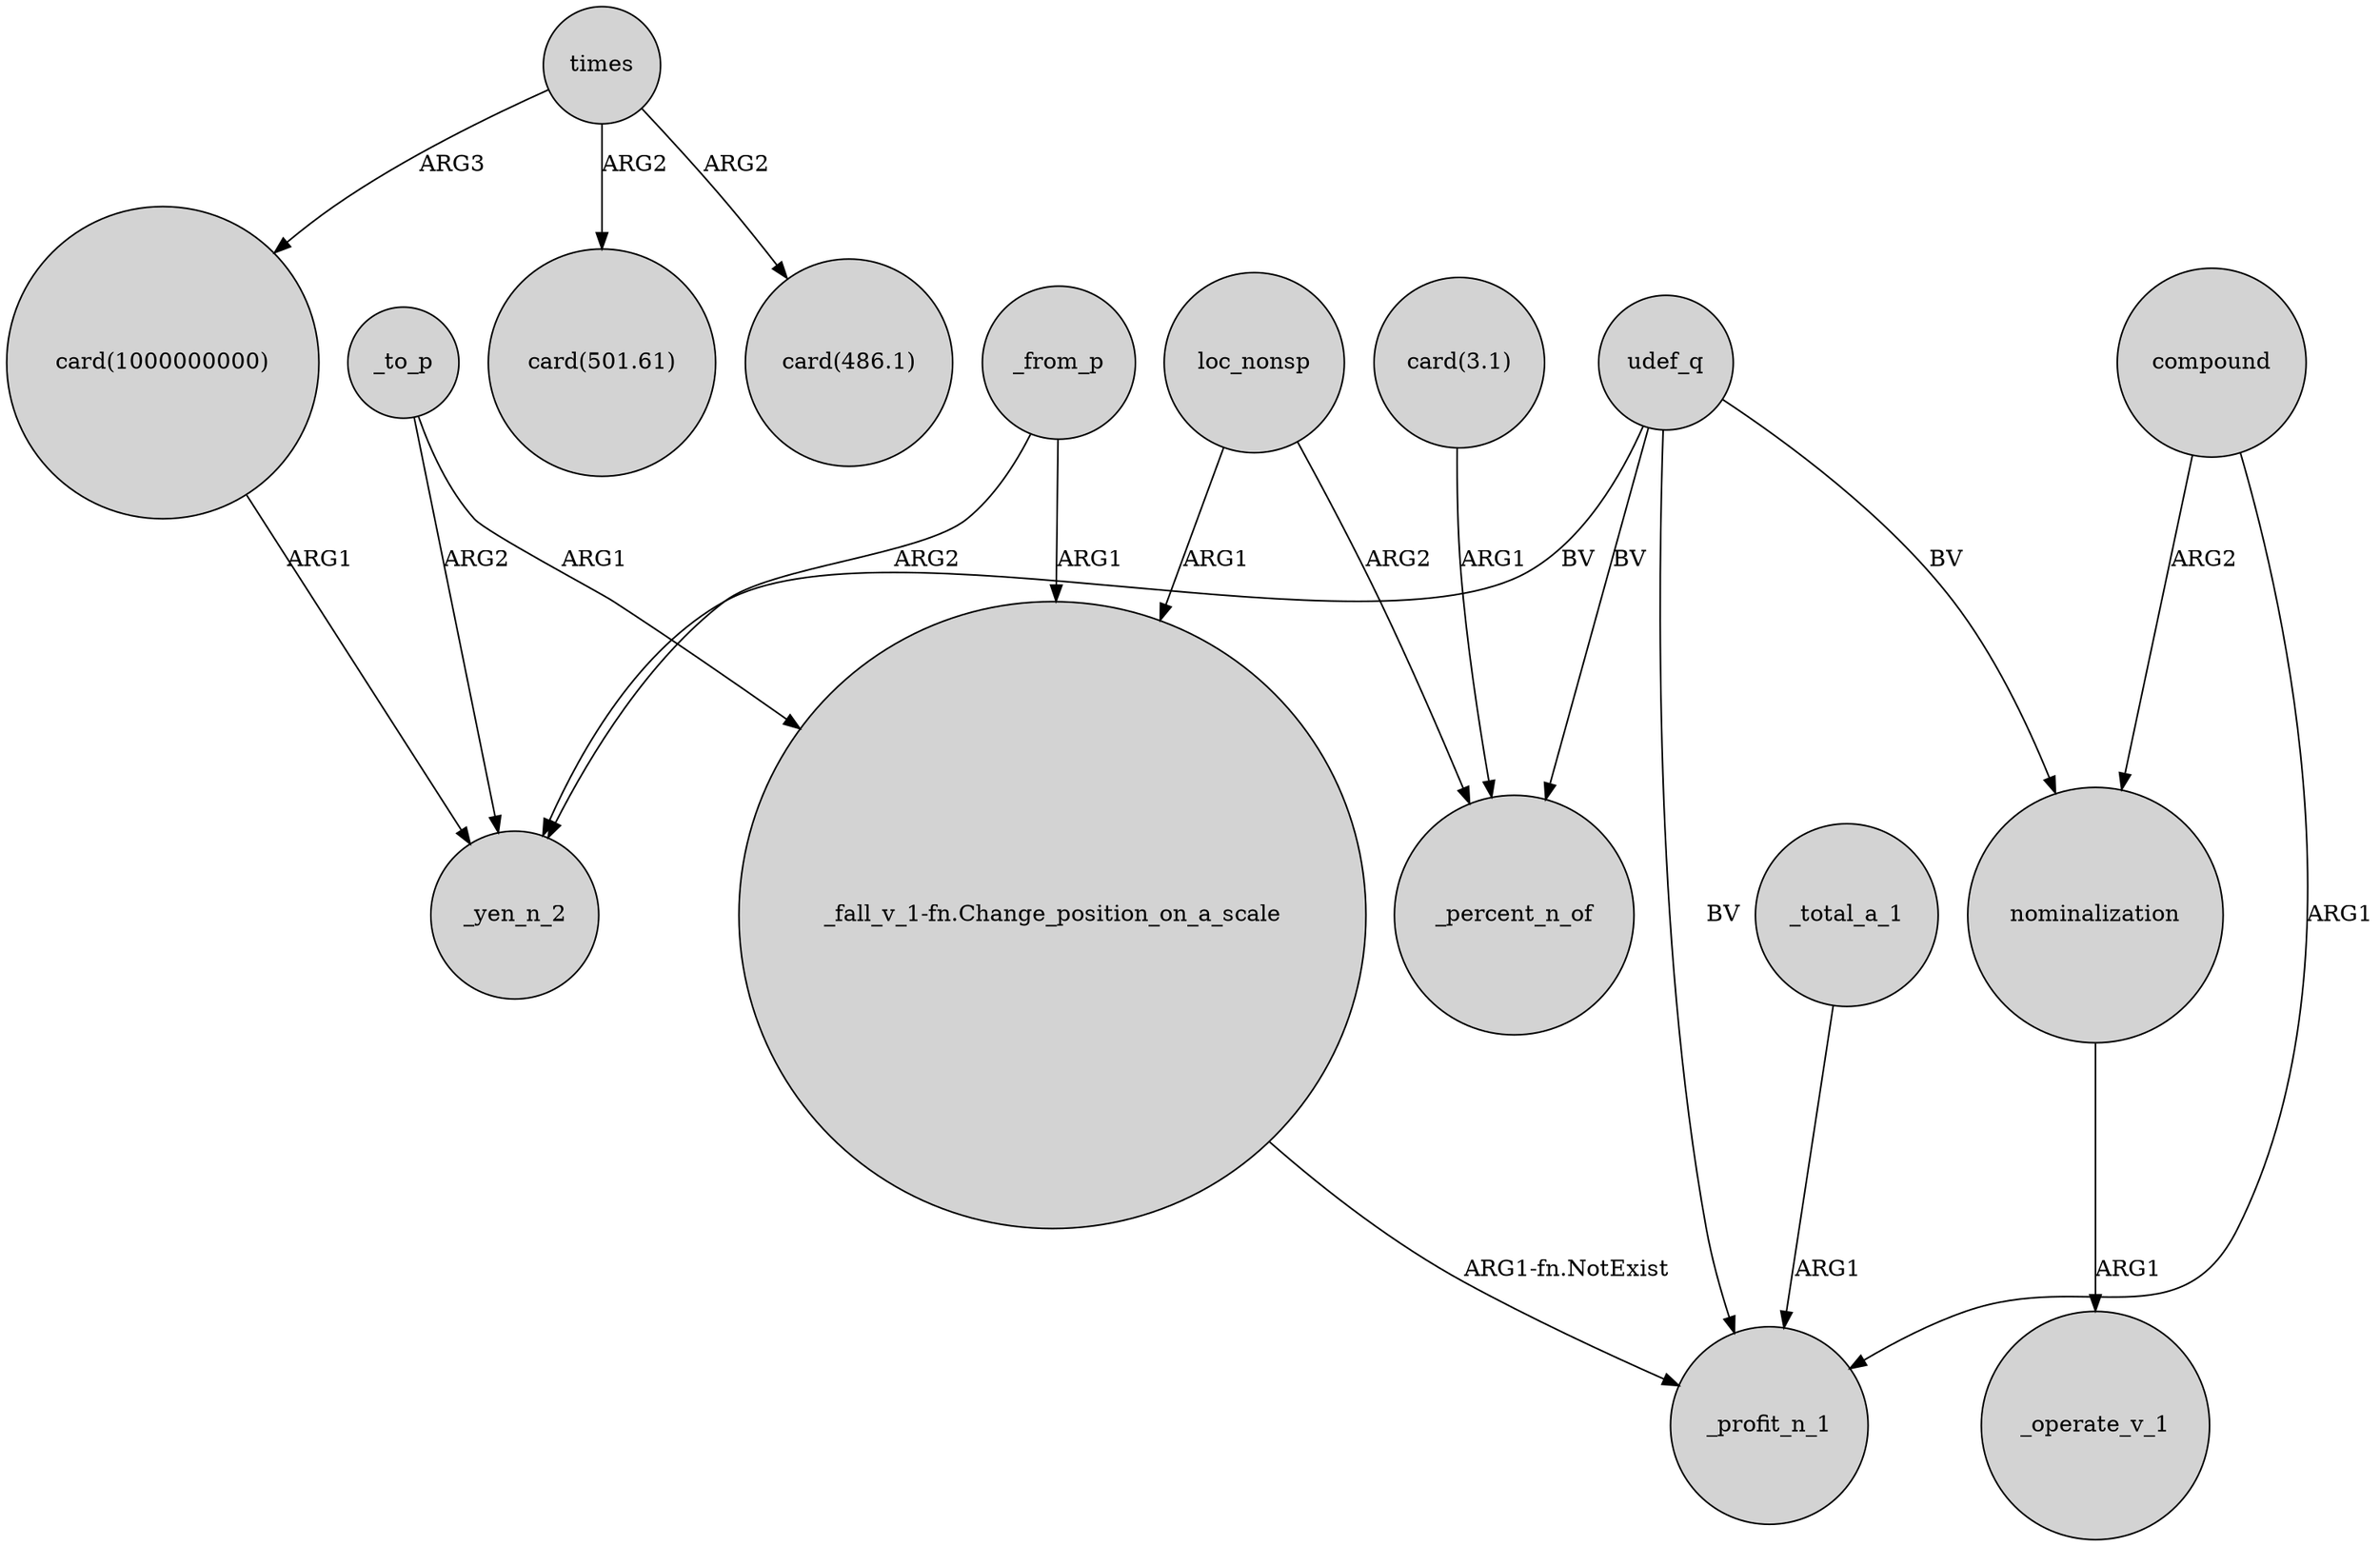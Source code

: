 digraph {
	node [shape=circle style=filled]
	_total_a_1 -> _profit_n_1 [label=ARG1]
	udef_q -> _yen_n_2 [label=BV]
	"card(1000000000)" -> _yen_n_2 [label=ARG1]
	nominalization -> _operate_v_1 [label=ARG1]
	_from_p -> "_fall_v_1-fn.Change_position_on_a_scale" [label=ARG1]
	times -> "card(501.61)" [label=ARG2]
	times -> "card(486.1)" [label=ARG2]
	compound -> _profit_n_1 [label=ARG1]
	loc_nonsp -> "_fall_v_1-fn.Change_position_on_a_scale" [label=ARG1]
	compound -> nominalization [label=ARG2]
	times -> "card(1000000000)" [label=ARG3]
	loc_nonsp -> _percent_n_of [label=ARG2]
	"card(3.1)" -> _percent_n_of [label=ARG1]
	udef_q -> nominalization [label=BV]
	"_fall_v_1-fn.Change_position_on_a_scale" -> _profit_n_1 [label="ARG1-fn.NotExist"]
	_to_p -> _yen_n_2 [label=ARG2]
	udef_q -> _profit_n_1 [label=BV]
	udef_q -> _percent_n_of [label=BV]
	_from_p -> _yen_n_2 [label=ARG2]
	_to_p -> "_fall_v_1-fn.Change_position_on_a_scale" [label=ARG1]
}
